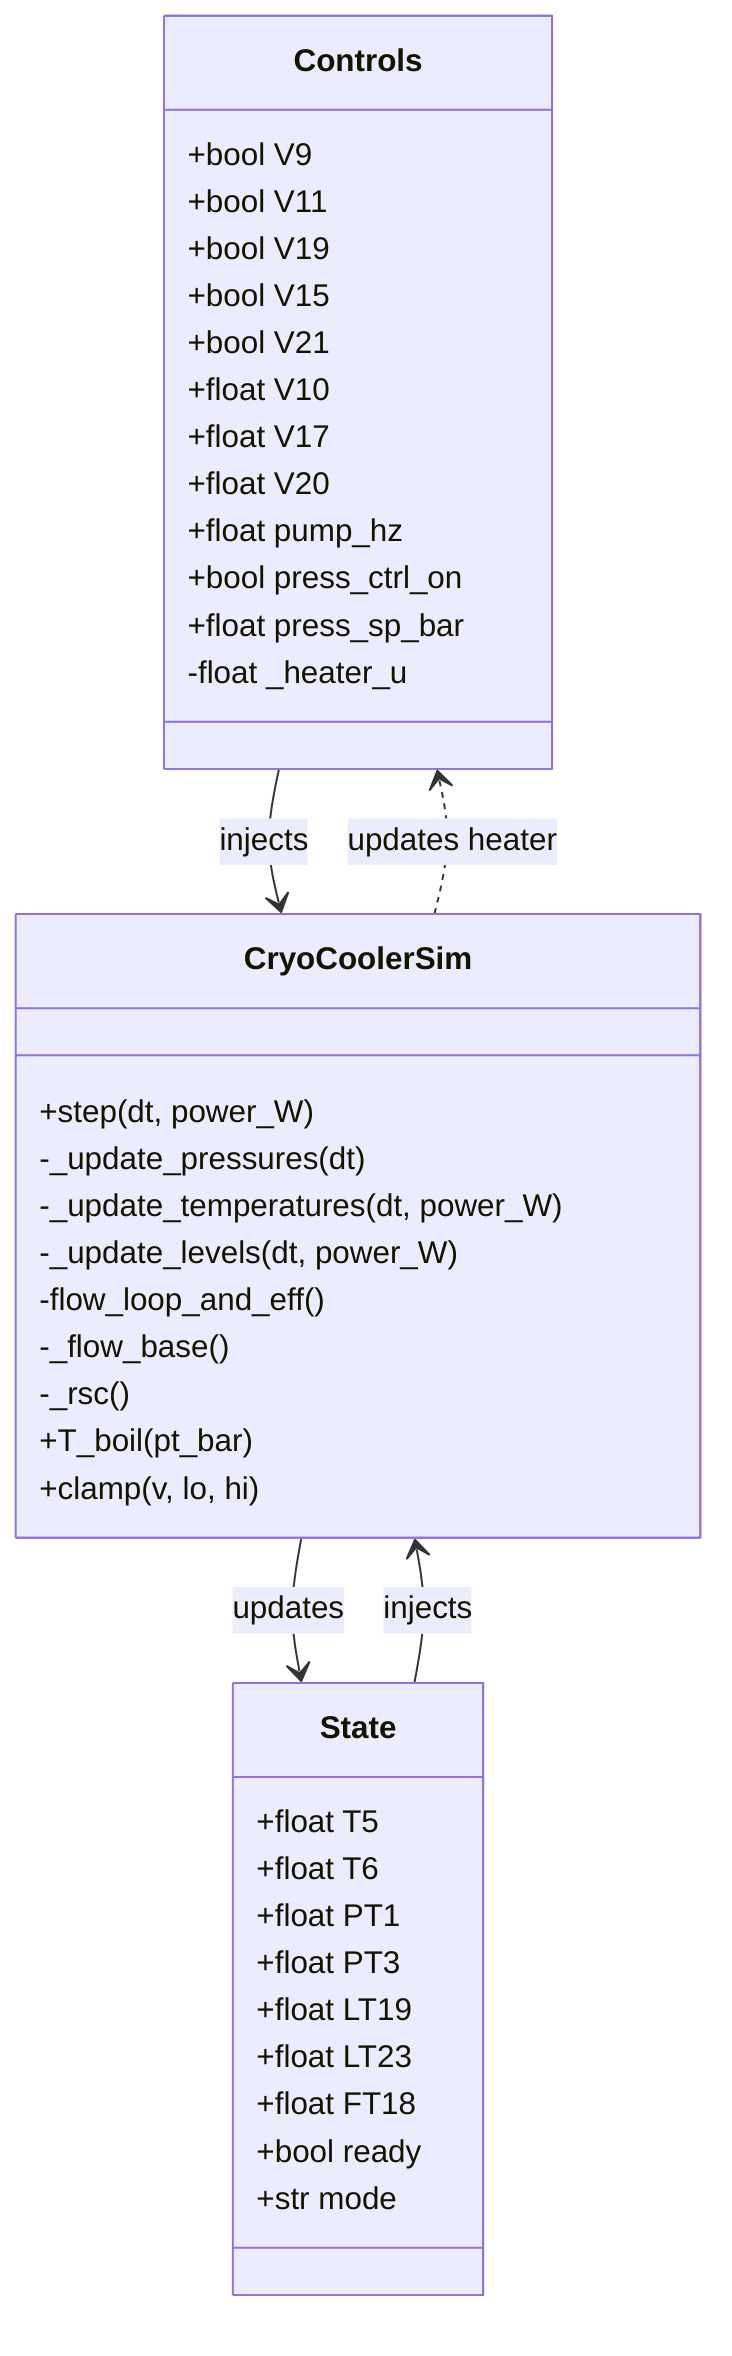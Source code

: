 classDiagram
    class Controls {
        +bool V9
        +bool V11
        +bool V19
        +bool V15
        +bool V21
        +float V10
        +float V17
        +float V20
        +float pump_hz
        +bool press_ctrl_on
        +float press_sp_bar
        -float _heater_u
    }
    class State {
        +float T5
        +float T6
        +float PT1
        +float PT3
        +float LT19
        +float LT23
        +float FT18
        +bool ready
        +str mode
    }
    class CryoCoolerSim {
        +step(dt, power_W)
        -_update_pressures(dt)
        -_update_temperatures(dt, power_W)
        -_update_levels(dt, power_W)
        -flow_loop_and_eff()
        -_flow_base()
        -_rsc()
        +T_boil(pt_bar)
        +clamp(v, lo, hi)
    }
    Controls --> CryoCoolerSim : injects
    State --> CryoCoolerSim : injects
    CryoCoolerSim --> State : updates
    CryoCoolerSim ..> Controls : updates heater